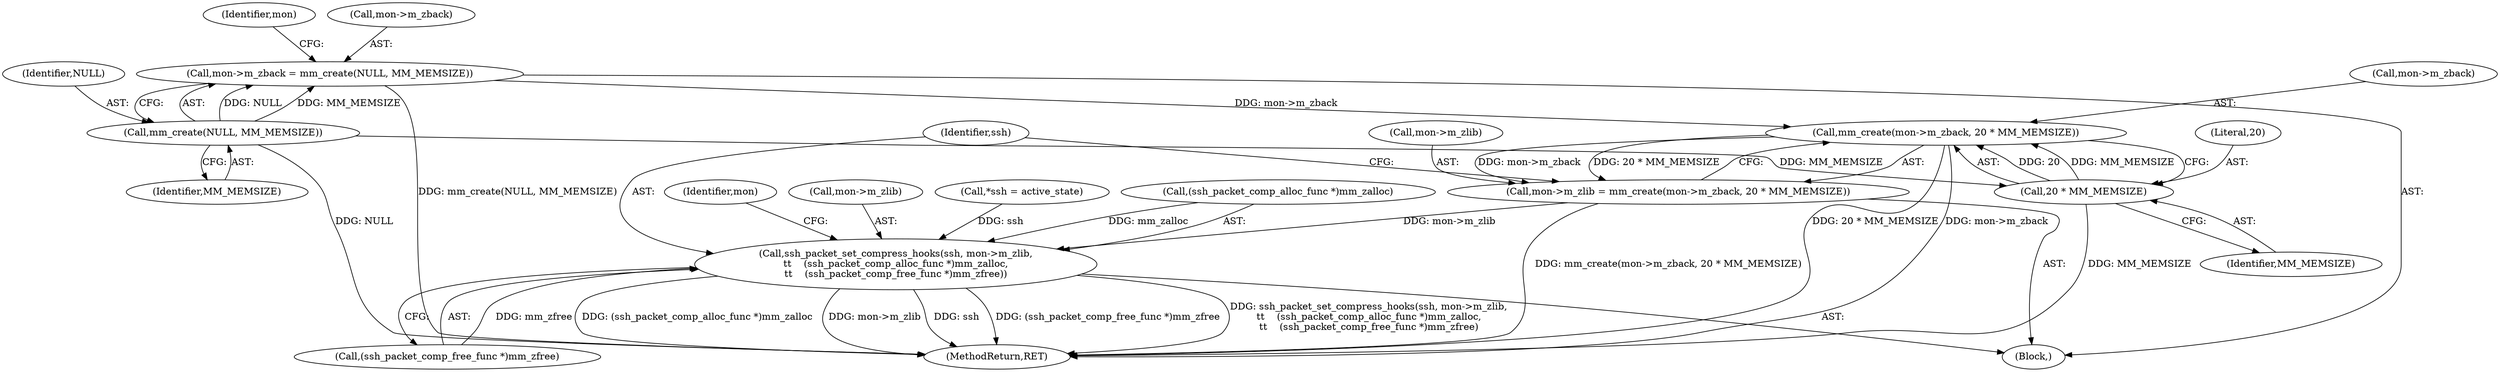 digraph "0_src_3095060f479b86288e31c79ecbc5131a66bcd2f9_1@API" {
"1000137" [label="(Call,mm_create(mon->m_zback, 20 * MM_MEMSIZE))"];
"1000126" [label="(Call,mon->m_zback = mm_create(NULL, MM_MEMSIZE))"];
"1000130" [label="(Call,mm_create(NULL, MM_MEMSIZE))"];
"1000141" [label="(Call,20 * MM_MEMSIZE)"];
"1000133" [label="(Call,mon->m_zlib = mm_create(mon->m_zback, 20 * MM_MEMSIZE))"];
"1000144" [label="(Call,ssh_packet_set_compress_hooks(ssh, mon->m_zlib,\n\t\t    (ssh_packet_comp_alloc_func *)mm_zalloc,\n\t\t    (ssh_packet_comp_free_func *)mm_zfree))"];
"1000126" [label="(Call,mon->m_zback = mm_create(NULL, MM_MEMSIZE))"];
"1000143" [label="(Identifier,MM_MEMSIZE)"];
"1000130" [label="(Call,mm_create(NULL, MM_MEMSIZE))"];
"1000137" [label="(Call,mm_create(mon->m_zback, 20 * MM_MEMSIZE))"];
"1000157" [label="(MethodReturn,RET)"];
"1000141" [label="(Call,20 * MM_MEMSIZE)"];
"1000142" [label="(Literal,20)"];
"1000156" [label="(Identifier,mon)"];
"1000138" [label="(Call,mon->m_zback)"];
"1000135" [label="(Identifier,mon)"];
"1000146" [label="(Call,mon->m_zlib)"];
"1000133" [label="(Call,mon->m_zlib = mm_create(mon->m_zback, 20 * MM_MEMSIZE))"];
"1000131" [label="(Identifier,NULL)"];
"1000107" [label="(Call,*ssh = active_state)"];
"1000125" [label="(Block,)"];
"1000127" [label="(Call,mon->m_zback)"];
"1000149" [label="(Call,(ssh_packet_comp_alloc_func *)mm_zalloc)"];
"1000134" [label="(Call,mon->m_zlib)"];
"1000132" [label="(Identifier,MM_MEMSIZE)"];
"1000152" [label="(Call,(ssh_packet_comp_free_func *)mm_zfree)"];
"1000145" [label="(Identifier,ssh)"];
"1000144" [label="(Call,ssh_packet_set_compress_hooks(ssh, mon->m_zlib,\n\t\t    (ssh_packet_comp_alloc_func *)mm_zalloc,\n\t\t    (ssh_packet_comp_free_func *)mm_zfree))"];
"1000137" -> "1000133"  [label="AST: "];
"1000137" -> "1000141"  [label="CFG: "];
"1000138" -> "1000137"  [label="AST: "];
"1000141" -> "1000137"  [label="AST: "];
"1000133" -> "1000137"  [label="CFG: "];
"1000137" -> "1000157"  [label="DDG: 20 * MM_MEMSIZE"];
"1000137" -> "1000157"  [label="DDG: mon->m_zback"];
"1000137" -> "1000133"  [label="DDG: mon->m_zback"];
"1000137" -> "1000133"  [label="DDG: 20 * MM_MEMSIZE"];
"1000126" -> "1000137"  [label="DDG: mon->m_zback"];
"1000141" -> "1000137"  [label="DDG: 20"];
"1000141" -> "1000137"  [label="DDG: MM_MEMSIZE"];
"1000126" -> "1000125"  [label="AST: "];
"1000126" -> "1000130"  [label="CFG: "];
"1000127" -> "1000126"  [label="AST: "];
"1000130" -> "1000126"  [label="AST: "];
"1000135" -> "1000126"  [label="CFG: "];
"1000126" -> "1000157"  [label="DDG: mm_create(NULL, MM_MEMSIZE)"];
"1000130" -> "1000126"  [label="DDG: NULL"];
"1000130" -> "1000126"  [label="DDG: MM_MEMSIZE"];
"1000130" -> "1000132"  [label="CFG: "];
"1000131" -> "1000130"  [label="AST: "];
"1000132" -> "1000130"  [label="AST: "];
"1000130" -> "1000157"  [label="DDG: NULL"];
"1000130" -> "1000141"  [label="DDG: MM_MEMSIZE"];
"1000141" -> "1000143"  [label="CFG: "];
"1000142" -> "1000141"  [label="AST: "];
"1000143" -> "1000141"  [label="AST: "];
"1000141" -> "1000157"  [label="DDG: MM_MEMSIZE"];
"1000133" -> "1000125"  [label="AST: "];
"1000134" -> "1000133"  [label="AST: "];
"1000145" -> "1000133"  [label="CFG: "];
"1000133" -> "1000157"  [label="DDG: mm_create(mon->m_zback, 20 * MM_MEMSIZE)"];
"1000133" -> "1000144"  [label="DDG: mon->m_zlib"];
"1000144" -> "1000125"  [label="AST: "];
"1000144" -> "1000152"  [label="CFG: "];
"1000145" -> "1000144"  [label="AST: "];
"1000146" -> "1000144"  [label="AST: "];
"1000149" -> "1000144"  [label="AST: "];
"1000152" -> "1000144"  [label="AST: "];
"1000156" -> "1000144"  [label="CFG: "];
"1000144" -> "1000157"  [label="DDG: (ssh_packet_comp_free_func *)mm_zfree"];
"1000144" -> "1000157"  [label="DDG: ssh_packet_set_compress_hooks(ssh, mon->m_zlib,\n\t\t    (ssh_packet_comp_alloc_func *)mm_zalloc,\n\t\t    (ssh_packet_comp_free_func *)mm_zfree)"];
"1000144" -> "1000157"  [label="DDG: (ssh_packet_comp_alloc_func *)mm_zalloc"];
"1000144" -> "1000157"  [label="DDG: mon->m_zlib"];
"1000144" -> "1000157"  [label="DDG: ssh"];
"1000107" -> "1000144"  [label="DDG: ssh"];
"1000149" -> "1000144"  [label="DDG: mm_zalloc"];
"1000152" -> "1000144"  [label="DDG: mm_zfree"];
}
